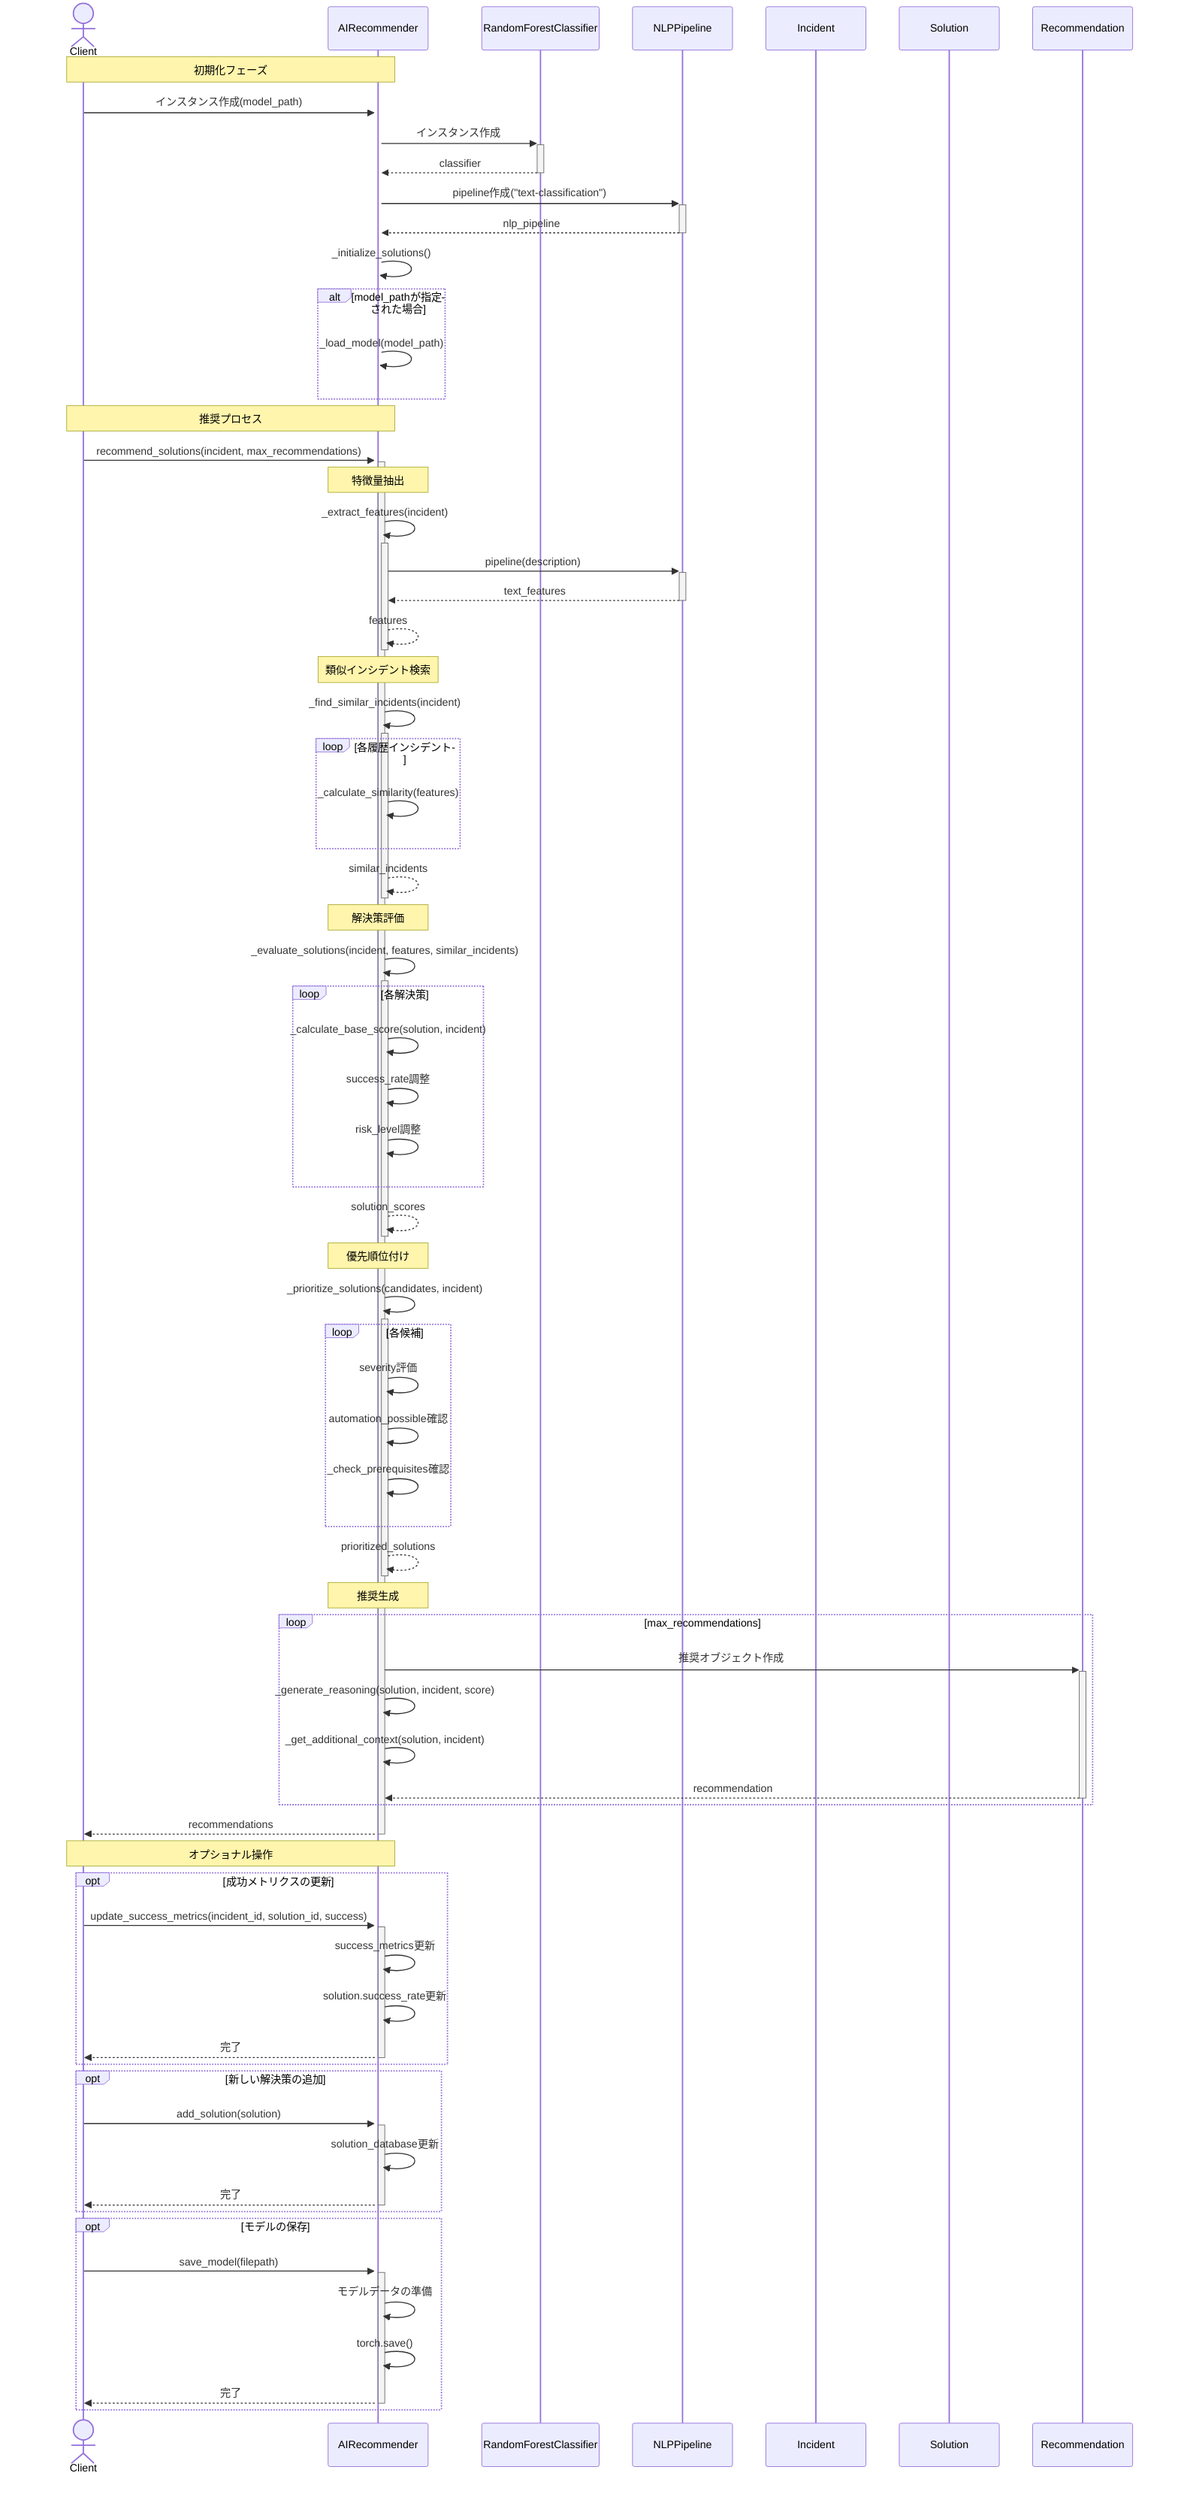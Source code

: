 sequenceDiagram
    actor Client
    participant AIR as AIRecommender
    participant RFC as RandomForestClassifier
    participant NLP as NLPPipeline
    participant INC as Incident
    participant SOL as Solution
    participant REC as Recommendation
    
    Note over Client,AIR: 初期化フェーズ
    Client->>+AIR: インスタンス作成(model_path)
    AIR->>+RFC: インスタンス作成
    RFC-->>-AIR: classifier
    AIR->>+NLP: pipeline作成("text-classification")
    NLP-->>-AIR: nlp_pipeline
    AIR->>AIR: _initialize_solutions()
    
    alt model_pathが指定された場合
        AIR->>AIR: _load_model(model_path)
    end
    
    Note over Client,AIR: 推奨プロセス
    Client->>+AIR: recommend_solutions(incident, max_recommendations)
    
    Note over AIR: 特徴量抽出
    AIR->>+AIR: _extract_features(incident)
    AIR->>+NLP: pipeline(description)
    NLP-->>-AIR: text_features
    AIR-->>-AIR: features
    
    Note over AIR: 類似インシデント検索
    AIR->>+AIR: _find_similar_incidents(incident)
    loop 各履歴インシデント
        AIR->>AIR: _calculate_similarity(features)
    end
    AIR-->>-AIR: similar_incidents
    
    Note over AIR: 解決策評価
    AIR->>+AIR: _evaluate_solutions(incident, features, similar_incidents)
    loop 各解決策
        AIR->>AIR: _calculate_base_score(solution, incident)
        AIR->>AIR: success_rate調整
        AIR->>AIR: risk_level調整
    end
    AIR-->>-AIR: solution_scores
    
    Note over AIR: 優先順位付け
    AIR->>+AIR: _prioritize_solutions(candidates, incident)
    loop 各候補
        AIR->>AIR: severity評価
        AIR->>AIR: automation_possible確認
        AIR->>AIR: _check_prerequisites確認
    end
    AIR-->>-AIR: prioritized_solutions
    
    Note over AIR: 推奨生成
    loop max_recommendations
        AIR->>+REC: 推奨オブジェクト作成
        AIR->>AIR: _generate_reasoning(solution, incident, score)
        AIR->>AIR: _get_additional_context(solution, incident)
        REC-->>-AIR: recommendation
    end
    
    AIR-->>-Client: recommendations
    
    Note over Client,AIR: オプショナル操作
    opt 成功メトリクスの更新
        Client->>+AIR: update_success_metrics(incident_id, solution_id, success)
        AIR->>AIR: success_metrics更新
        AIR->>AIR: solution.success_rate更新
        AIR-->>-Client: 完了
    end
    
    opt 新しい解決策の追加
        Client->>+AIR: add_solution(solution)
        AIR->>AIR: solution_database更新
        AIR-->>-Client: 完了
    end
    
    opt モデルの保存
        Client->>+AIR: save_model(filepath)
        AIR->>AIR: モデルデータの準備
        AIR->>AIR: torch.save()
        AIR-->>-Client: 完了
    end